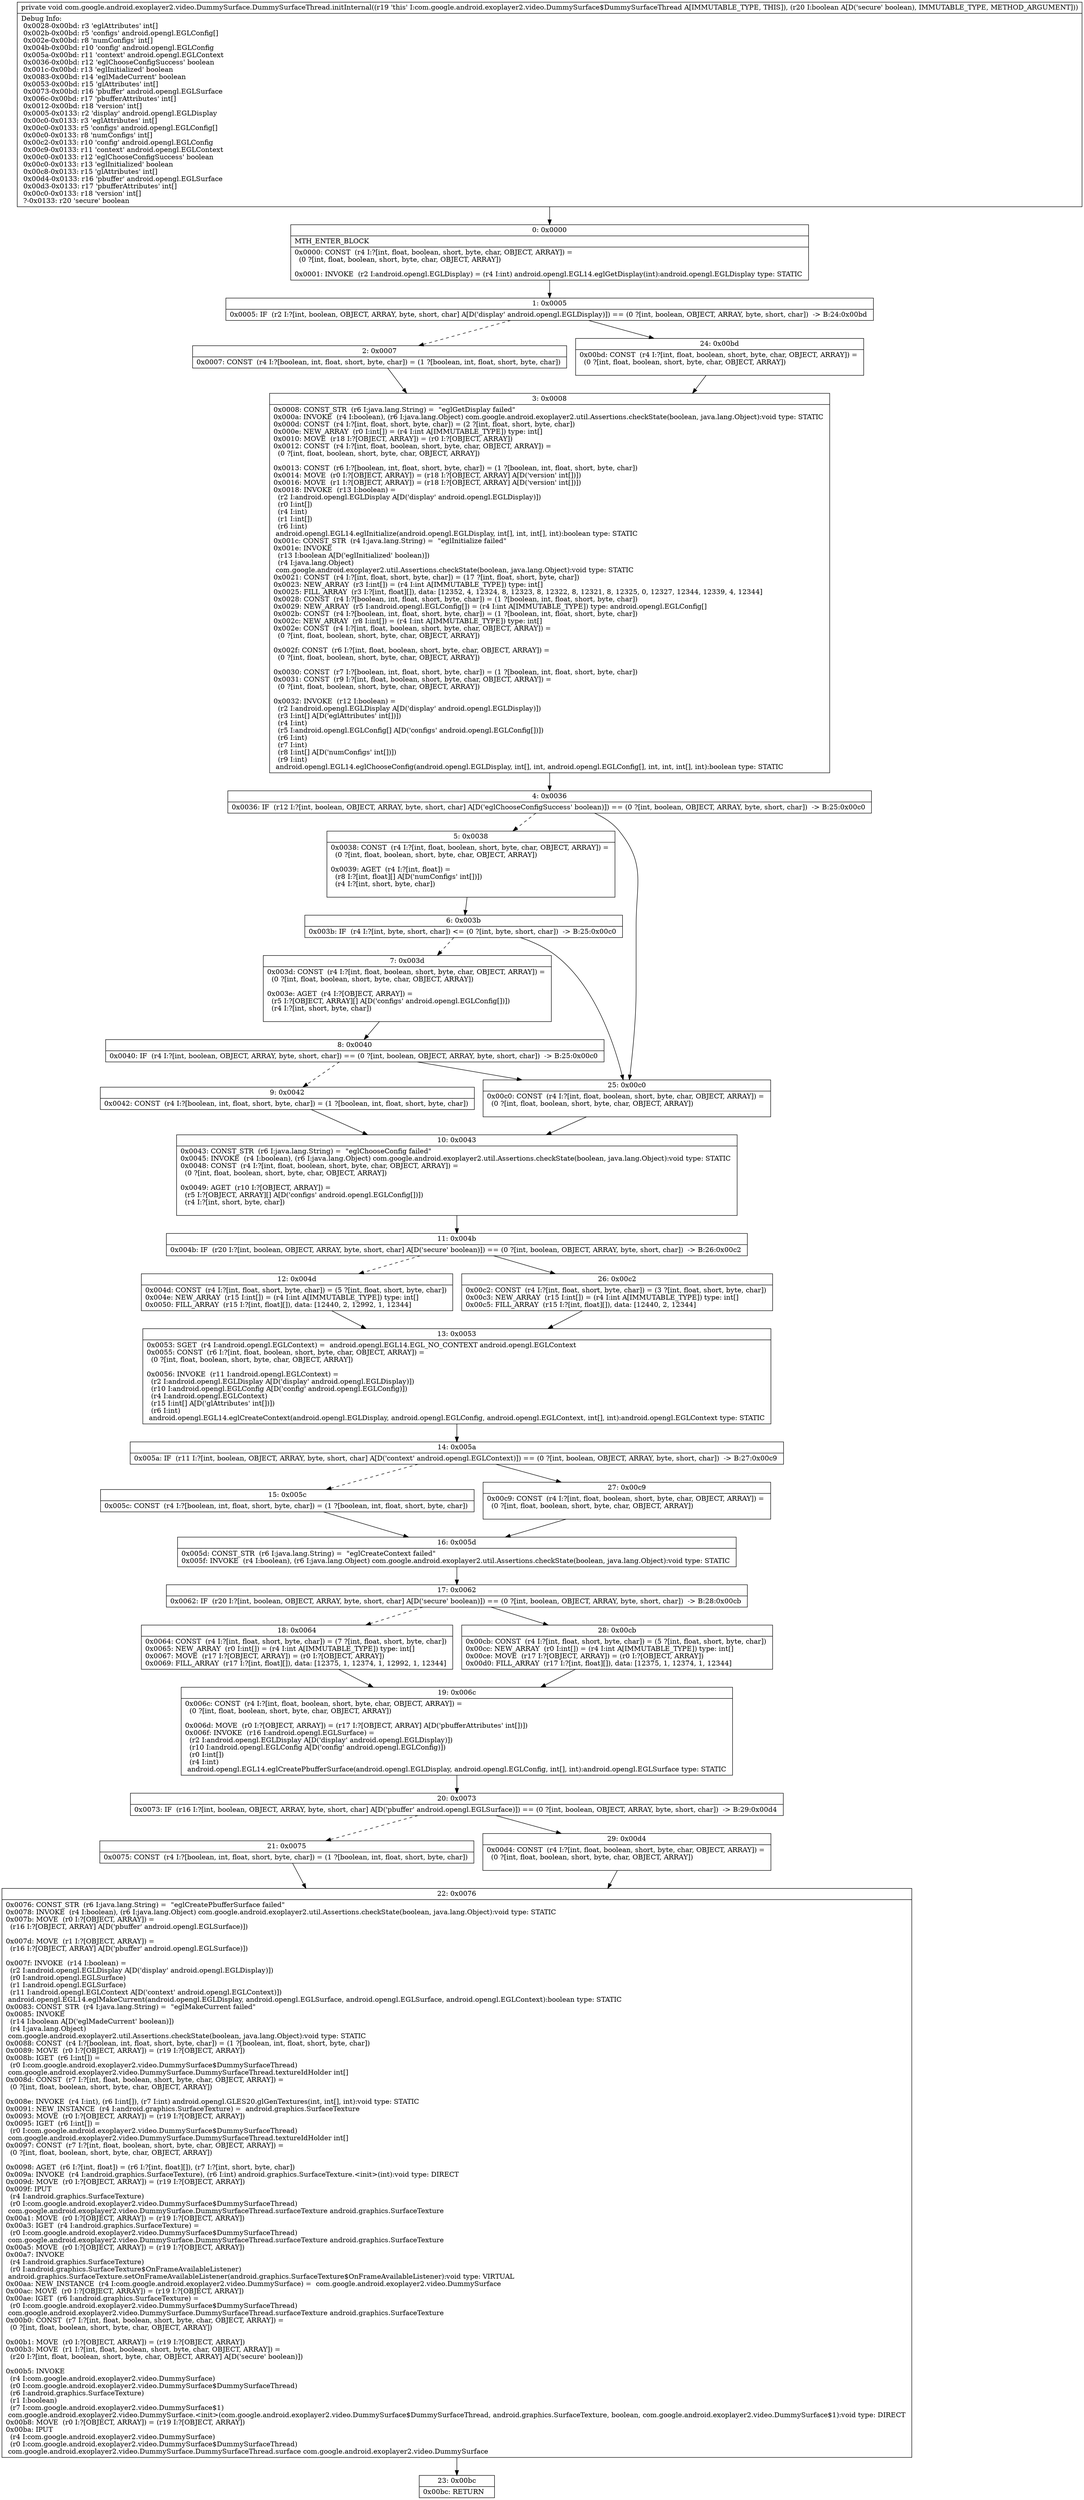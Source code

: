 digraph "CFG forcom.google.android.exoplayer2.video.DummySurface.DummySurfaceThread.initInternal(Z)V" {
Node_0 [shape=record,label="{0\:\ 0x0000|MTH_ENTER_BLOCK\l|0x0000: CONST  (r4 I:?[int, float, boolean, short, byte, char, OBJECT, ARRAY]) = \l  (0 ?[int, float, boolean, short, byte, char, OBJECT, ARRAY])\l \l0x0001: INVOKE  (r2 I:android.opengl.EGLDisplay) = (r4 I:int) android.opengl.EGL14.eglGetDisplay(int):android.opengl.EGLDisplay type: STATIC \l}"];
Node_1 [shape=record,label="{1\:\ 0x0005|0x0005: IF  (r2 I:?[int, boolean, OBJECT, ARRAY, byte, short, char] A[D('display' android.opengl.EGLDisplay)]) == (0 ?[int, boolean, OBJECT, ARRAY, byte, short, char])  \-\> B:24:0x00bd \l}"];
Node_2 [shape=record,label="{2\:\ 0x0007|0x0007: CONST  (r4 I:?[boolean, int, float, short, byte, char]) = (1 ?[boolean, int, float, short, byte, char]) \l}"];
Node_3 [shape=record,label="{3\:\ 0x0008|0x0008: CONST_STR  (r6 I:java.lang.String) =  \"eglGetDisplay failed\" \l0x000a: INVOKE  (r4 I:boolean), (r6 I:java.lang.Object) com.google.android.exoplayer2.util.Assertions.checkState(boolean, java.lang.Object):void type: STATIC \l0x000d: CONST  (r4 I:?[int, float, short, byte, char]) = (2 ?[int, float, short, byte, char]) \l0x000e: NEW_ARRAY  (r0 I:int[]) = (r4 I:int A[IMMUTABLE_TYPE]) type: int[] \l0x0010: MOVE  (r18 I:?[OBJECT, ARRAY]) = (r0 I:?[OBJECT, ARRAY]) \l0x0012: CONST  (r4 I:?[int, float, boolean, short, byte, char, OBJECT, ARRAY]) = \l  (0 ?[int, float, boolean, short, byte, char, OBJECT, ARRAY])\l \l0x0013: CONST  (r6 I:?[boolean, int, float, short, byte, char]) = (1 ?[boolean, int, float, short, byte, char]) \l0x0014: MOVE  (r0 I:?[OBJECT, ARRAY]) = (r18 I:?[OBJECT, ARRAY] A[D('version' int[])]) \l0x0016: MOVE  (r1 I:?[OBJECT, ARRAY]) = (r18 I:?[OBJECT, ARRAY] A[D('version' int[])]) \l0x0018: INVOKE  (r13 I:boolean) = \l  (r2 I:android.opengl.EGLDisplay A[D('display' android.opengl.EGLDisplay)])\l  (r0 I:int[])\l  (r4 I:int)\l  (r1 I:int[])\l  (r6 I:int)\l android.opengl.EGL14.eglInitialize(android.opengl.EGLDisplay, int[], int, int[], int):boolean type: STATIC \l0x001c: CONST_STR  (r4 I:java.lang.String) =  \"eglInitialize failed\" \l0x001e: INVOKE  \l  (r13 I:boolean A[D('eglInitialized' boolean)])\l  (r4 I:java.lang.Object)\l com.google.android.exoplayer2.util.Assertions.checkState(boolean, java.lang.Object):void type: STATIC \l0x0021: CONST  (r4 I:?[int, float, short, byte, char]) = (17 ?[int, float, short, byte, char]) \l0x0023: NEW_ARRAY  (r3 I:int[]) = (r4 I:int A[IMMUTABLE_TYPE]) type: int[] \l0x0025: FILL_ARRAY  (r3 I:?[int, float][]), data: [12352, 4, 12324, 8, 12323, 8, 12322, 8, 12321, 8, 12325, 0, 12327, 12344, 12339, 4, 12344] \l0x0028: CONST  (r4 I:?[boolean, int, float, short, byte, char]) = (1 ?[boolean, int, float, short, byte, char]) \l0x0029: NEW_ARRAY  (r5 I:android.opengl.EGLConfig[]) = (r4 I:int A[IMMUTABLE_TYPE]) type: android.opengl.EGLConfig[] \l0x002b: CONST  (r4 I:?[boolean, int, float, short, byte, char]) = (1 ?[boolean, int, float, short, byte, char]) \l0x002c: NEW_ARRAY  (r8 I:int[]) = (r4 I:int A[IMMUTABLE_TYPE]) type: int[] \l0x002e: CONST  (r4 I:?[int, float, boolean, short, byte, char, OBJECT, ARRAY]) = \l  (0 ?[int, float, boolean, short, byte, char, OBJECT, ARRAY])\l \l0x002f: CONST  (r6 I:?[int, float, boolean, short, byte, char, OBJECT, ARRAY]) = \l  (0 ?[int, float, boolean, short, byte, char, OBJECT, ARRAY])\l \l0x0030: CONST  (r7 I:?[boolean, int, float, short, byte, char]) = (1 ?[boolean, int, float, short, byte, char]) \l0x0031: CONST  (r9 I:?[int, float, boolean, short, byte, char, OBJECT, ARRAY]) = \l  (0 ?[int, float, boolean, short, byte, char, OBJECT, ARRAY])\l \l0x0032: INVOKE  (r12 I:boolean) = \l  (r2 I:android.opengl.EGLDisplay A[D('display' android.opengl.EGLDisplay)])\l  (r3 I:int[] A[D('eglAttributes' int[])])\l  (r4 I:int)\l  (r5 I:android.opengl.EGLConfig[] A[D('configs' android.opengl.EGLConfig[])])\l  (r6 I:int)\l  (r7 I:int)\l  (r8 I:int[] A[D('numConfigs' int[])])\l  (r9 I:int)\l android.opengl.EGL14.eglChooseConfig(android.opengl.EGLDisplay, int[], int, android.opengl.EGLConfig[], int, int, int[], int):boolean type: STATIC \l}"];
Node_4 [shape=record,label="{4\:\ 0x0036|0x0036: IF  (r12 I:?[int, boolean, OBJECT, ARRAY, byte, short, char] A[D('eglChooseConfigSuccess' boolean)]) == (0 ?[int, boolean, OBJECT, ARRAY, byte, short, char])  \-\> B:25:0x00c0 \l}"];
Node_5 [shape=record,label="{5\:\ 0x0038|0x0038: CONST  (r4 I:?[int, float, boolean, short, byte, char, OBJECT, ARRAY]) = \l  (0 ?[int, float, boolean, short, byte, char, OBJECT, ARRAY])\l \l0x0039: AGET  (r4 I:?[int, float]) = \l  (r8 I:?[int, float][] A[D('numConfigs' int[])])\l  (r4 I:?[int, short, byte, char])\l \l}"];
Node_6 [shape=record,label="{6\:\ 0x003b|0x003b: IF  (r4 I:?[int, byte, short, char]) \<= (0 ?[int, byte, short, char])  \-\> B:25:0x00c0 \l}"];
Node_7 [shape=record,label="{7\:\ 0x003d|0x003d: CONST  (r4 I:?[int, float, boolean, short, byte, char, OBJECT, ARRAY]) = \l  (0 ?[int, float, boolean, short, byte, char, OBJECT, ARRAY])\l \l0x003e: AGET  (r4 I:?[OBJECT, ARRAY]) = \l  (r5 I:?[OBJECT, ARRAY][] A[D('configs' android.opengl.EGLConfig[])])\l  (r4 I:?[int, short, byte, char])\l \l}"];
Node_8 [shape=record,label="{8\:\ 0x0040|0x0040: IF  (r4 I:?[int, boolean, OBJECT, ARRAY, byte, short, char]) == (0 ?[int, boolean, OBJECT, ARRAY, byte, short, char])  \-\> B:25:0x00c0 \l}"];
Node_9 [shape=record,label="{9\:\ 0x0042|0x0042: CONST  (r4 I:?[boolean, int, float, short, byte, char]) = (1 ?[boolean, int, float, short, byte, char]) \l}"];
Node_10 [shape=record,label="{10\:\ 0x0043|0x0043: CONST_STR  (r6 I:java.lang.String) =  \"eglChooseConfig failed\" \l0x0045: INVOKE  (r4 I:boolean), (r6 I:java.lang.Object) com.google.android.exoplayer2.util.Assertions.checkState(boolean, java.lang.Object):void type: STATIC \l0x0048: CONST  (r4 I:?[int, float, boolean, short, byte, char, OBJECT, ARRAY]) = \l  (0 ?[int, float, boolean, short, byte, char, OBJECT, ARRAY])\l \l0x0049: AGET  (r10 I:?[OBJECT, ARRAY]) = \l  (r5 I:?[OBJECT, ARRAY][] A[D('configs' android.opengl.EGLConfig[])])\l  (r4 I:?[int, short, byte, char])\l \l}"];
Node_11 [shape=record,label="{11\:\ 0x004b|0x004b: IF  (r20 I:?[int, boolean, OBJECT, ARRAY, byte, short, char] A[D('secure' boolean)]) == (0 ?[int, boolean, OBJECT, ARRAY, byte, short, char])  \-\> B:26:0x00c2 \l}"];
Node_12 [shape=record,label="{12\:\ 0x004d|0x004d: CONST  (r4 I:?[int, float, short, byte, char]) = (5 ?[int, float, short, byte, char]) \l0x004e: NEW_ARRAY  (r15 I:int[]) = (r4 I:int A[IMMUTABLE_TYPE]) type: int[] \l0x0050: FILL_ARRAY  (r15 I:?[int, float][]), data: [12440, 2, 12992, 1, 12344] \l}"];
Node_13 [shape=record,label="{13\:\ 0x0053|0x0053: SGET  (r4 I:android.opengl.EGLContext) =  android.opengl.EGL14.EGL_NO_CONTEXT android.opengl.EGLContext \l0x0055: CONST  (r6 I:?[int, float, boolean, short, byte, char, OBJECT, ARRAY]) = \l  (0 ?[int, float, boolean, short, byte, char, OBJECT, ARRAY])\l \l0x0056: INVOKE  (r11 I:android.opengl.EGLContext) = \l  (r2 I:android.opengl.EGLDisplay A[D('display' android.opengl.EGLDisplay)])\l  (r10 I:android.opengl.EGLConfig A[D('config' android.opengl.EGLConfig)])\l  (r4 I:android.opengl.EGLContext)\l  (r15 I:int[] A[D('glAttributes' int[])])\l  (r6 I:int)\l android.opengl.EGL14.eglCreateContext(android.opengl.EGLDisplay, android.opengl.EGLConfig, android.opengl.EGLContext, int[], int):android.opengl.EGLContext type: STATIC \l}"];
Node_14 [shape=record,label="{14\:\ 0x005a|0x005a: IF  (r11 I:?[int, boolean, OBJECT, ARRAY, byte, short, char] A[D('context' android.opengl.EGLContext)]) == (0 ?[int, boolean, OBJECT, ARRAY, byte, short, char])  \-\> B:27:0x00c9 \l}"];
Node_15 [shape=record,label="{15\:\ 0x005c|0x005c: CONST  (r4 I:?[boolean, int, float, short, byte, char]) = (1 ?[boolean, int, float, short, byte, char]) \l}"];
Node_16 [shape=record,label="{16\:\ 0x005d|0x005d: CONST_STR  (r6 I:java.lang.String) =  \"eglCreateContext failed\" \l0x005f: INVOKE  (r4 I:boolean), (r6 I:java.lang.Object) com.google.android.exoplayer2.util.Assertions.checkState(boolean, java.lang.Object):void type: STATIC \l}"];
Node_17 [shape=record,label="{17\:\ 0x0062|0x0062: IF  (r20 I:?[int, boolean, OBJECT, ARRAY, byte, short, char] A[D('secure' boolean)]) == (0 ?[int, boolean, OBJECT, ARRAY, byte, short, char])  \-\> B:28:0x00cb \l}"];
Node_18 [shape=record,label="{18\:\ 0x0064|0x0064: CONST  (r4 I:?[int, float, short, byte, char]) = (7 ?[int, float, short, byte, char]) \l0x0065: NEW_ARRAY  (r0 I:int[]) = (r4 I:int A[IMMUTABLE_TYPE]) type: int[] \l0x0067: MOVE  (r17 I:?[OBJECT, ARRAY]) = (r0 I:?[OBJECT, ARRAY]) \l0x0069: FILL_ARRAY  (r17 I:?[int, float][]), data: [12375, 1, 12374, 1, 12992, 1, 12344] \l}"];
Node_19 [shape=record,label="{19\:\ 0x006c|0x006c: CONST  (r4 I:?[int, float, boolean, short, byte, char, OBJECT, ARRAY]) = \l  (0 ?[int, float, boolean, short, byte, char, OBJECT, ARRAY])\l \l0x006d: MOVE  (r0 I:?[OBJECT, ARRAY]) = (r17 I:?[OBJECT, ARRAY] A[D('pbufferAttributes' int[])]) \l0x006f: INVOKE  (r16 I:android.opengl.EGLSurface) = \l  (r2 I:android.opengl.EGLDisplay A[D('display' android.opengl.EGLDisplay)])\l  (r10 I:android.opengl.EGLConfig A[D('config' android.opengl.EGLConfig)])\l  (r0 I:int[])\l  (r4 I:int)\l android.opengl.EGL14.eglCreatePbufferSurface(android.opengl.EGLDisplay, android.opengl.EGLConfig, int[], int):android.opengl.EGLSurface type: STATIC \l}"];
Node_20 [shape=record,label="{20\:\ 0x0073|0x0073: IF  (r16 I:?[int, boolean, OBJECT, ARRAY, byte, short, char] A[D('pbuffer' android.opengl.EGLSurface)]) == (0 ?[int, boolean, OBJECT, ARRAY, byte, short, char])  \-\> B:29:0x00d4 \l}"];
Node_21 [shape=record,label="{21\:\ 0x0075|0x0075: CONST  (r4 I:?[boolean, int, float, short, byte, char]) = (1 ?[boolean, int, float, short, byte, char]) \l}"];
Node_22 [shape=record,label="{22\:\ 0x0076|0x0076: CONST_STR  (r6 I:java.lang.String) =  \"eglCreatePbufferSurface failed\" \l0x0078: INVOKE  (r4 I:boolean), (r6 I:java.lang.Object) com.google.android.exoplayer2.util.Assertions.checkState(boolean, java.lang.Object):void type: STATIC \l0x007b: MOVE  (r0 I:?[OBJECT, ARRAY]) = \l  (r16 I:?[OBJECT, ARRAY] A[D('pbuffer' android.opengl.EGLSurface)])\l \l0x007d: MOVE  (r1 I:?[OBJECT, ARRAY]) = \l  (r16 I:?[OBJECT, ARRAY] A[D('pbuffer' android.opengl.EGLSurface)])\l \l0x007f: INVOKE  (r14 I:boolean) = \l  (r2 I:android.opengl.EGLDisplay A[D('display' android.opengl.EGLDisplay)])\l  (r0 I:android.opengl.EGLSurface)\l  (r1 I:android.opengl.EGLSurface)\l  (r11 I:android.opengl.EGLContext A[D('context' android.opengl.EGLContext)])\l android.opengl.EGL14.eglMakeCurrent(android.opengl.EGLDisplay, android.opengl.EGLSurface, android.opengl.EGLSurface, android.opengl.EGLContext):boolean type: STATIC \l0x0083: CONST_STR  (r4 I:java.lang.String) =  \"eglMakeCurrent failed\" \l0x0085: INVOKE  \l  (r14 I:boolean A[D('eglMadeCurrent' boolean)])\l  (r4 I:java.lang.Object)\l com.google.android.exoplayer2.util.Assertions.checkState(boolean, java.lang.Object):void type: STATIC \l0x0088: CONST  (r4 I:?[boolean, int, float, short, byte, char]) = (1 ?[boolean, int, float, short, byte, char]) \l0x0089: MOVE  (r0 I:?[OBJECT, ARRAY]) = (r19 I:?[OBJECT, ARRAY]) \l0x008b: IGET  (r6 I:int[]) = \l  (r0 I:com.google.android.exoplayer2.video.DummySurface$DummySurfaceThread)\l com.google.android.exoplayer2.video.DummySurface.DummySurfaceThread.textureIdHolder int[] \l0x008d: CONST  (r7 I:?[int, float, boolean, short, byte, char, OBJECT, ARRAY]) = \l  (0 ?[int, float, boolean, short, byte, char, OBJECT, ARRAY])\l \l0x008e: INVOKE  (r4 I:int), (r6 I:int[]), (r7 I:int) android.opengl.GLES20.glGenTextures(int, int[], int):void type: STATIC \l0x0091: NEW_INSTANCE  (r4 I:android.graphics.SurfaceTexture) =  android.graphics.SurfaceTexture \l0x0093: MOVE  (r0 I:?[OBJECT, ARRAY]) = (r19 I:?[OBJECT, ARRAY]) \l0x0095: IGET  (r6 I:int[]) = \l  (r0 I:com.google.android.exoplayer2.video.DummySurface$DummySurfaceThread)\l com.google.android.exoplayer2.video.DummySurface.DummySurfaceThread.textureIdHolder int[] \l0x0097: CONST  (r7 I:?[int, float, boolean, short, byte, char, OBJECT, ARRAY]) = \l  (0 ?[int, float, boolean, short, byte, char, OBJECT, ARRAY])\l \l0x0098: AGET  (r6 I:?[int, float]) = (r6 I:?[int, float][]), (r7 I:?[int, short, byte, char]) \l0x009a: INVOKE  (r4 I:android.graphics.SurfaceTexture), (r6 I:int) android.graphics.SurfaceTexture.\<init\>(int):void type: DIRECT \l0x009d: MOVE  (r0 I:?[OBJECT, ARRAY]) = (r19 I:?[OBJECT, ARRAY]) \l0x009f: IPUT  \l  (r4 I:android.graphics.SurfaceTexture)\l  (r0 I:com.google.android.exoplayer2.video.DummySurface$DummySurfaceThread)\l com.google.android.exoplayer2.video.DummySurface.DummySurfaceThread.surfaceTexture android.graphics.SurfaceTexture \l0x00a1: MOVE  (r0 I:?[OBJECT, ARRAY]) = (r19 I:?[OBJECT, ARRAY]) \l0x00a3: IGET  (r4 I:android.graphics.SurfaceTexture) = \l  (r0 I:com.google.android.exoplayer2.video.DummySurface$DummySurfaceThread)\l com.google.android.exoplayer2.video.DummySurface.DummySurfaceThread.surfaceTexture android.graphics.SurfaceTexture \l0x00a5: MOVE  (r0 I:?[OBJECT, ARRAY]) = (r19 I:?[OBJECT, ARRAY]) \l0x00a7: INVOKE  \l  (r4 I:android.graphics.SurfaceTexture)\l  (r0 I:android.graphics.SurfaceTexture$OnFrameAvailableListener)\l android.graphics.SurfaceTexture.setOnFrameAvailableListener(android.graphics.SurfaceTexture$OnFrameAvailableListener):void type: VIRTUAL \l0x00aa: NEW_INSTANCE  (r4 I:com.google.android.exoplayer2.video.DummySurface) =  com.google.android.exoplayer2.video.DummySurface \l0x00ac: MOVE  (r0 I:?[OBJECT, ARRAY]) = (r19 I:?[OBJECT, ARRAY]) \l0x00ae: IGET  (r6 I:android.graphics.SurfaceTexture) = \l  (r0 I:com.google.android.exoplayer2.video.DummySurface$DummySurfaceThread)\l com.google.android.exoplayer2.video.DummySurface.DummySurfaceThread.surfaceTexture android.graphics.SurfaceTexture \l0x00b0: CONST  (r7 I:?[int, float, boolean, short, byte, char, OBJECT, ARRAY]) = \l  (0 ?[int, float, boolean, short, byte, char, OBJECT, ARRAY])\l \l0x00b1: MOVE  (r0 I:?[OBJECT, ARRAY]) = (r19 I:?[OBJECT, ARRAY]) \l0x00b3: MOVE  (r1 I:?[int, float, boolean, short, byte, char, OBJECT, ARRAY]) = \l  (r20 I:?[int, float, boolean, short, byte, char, OBJECT, ARRAY] A[D('secure' boolean)])\l \l0x00b5: INVOKE  \l  (r4 I:com.google.android.exoplayer2.video.DummySurface)\l  (r0 I:com.google.android.exoplayer2.video.DummySurface$DummySurfaceThread)\l  (r6 I:android.graphics.SurfaceTexture)\l  (r1 I:boolean)\l  (r7 I:com.google.android.exoplayer2.video.DummySurface$1)\l com.google.android.exoplayer2.video.DummySurface.\<init\>(com.google.android.exoplayer2.video.DummySurface$DummySurfaceThread, android.graphics.SurfaceTexture, boolean, com.google.android.exoplayer2.video.DummySurface$1):void type: DIRECT \l0x00b8: MOVE  (r0 I:?[OBJECT, ARRAY]) = (r19 I:?[OBJECT, ARRAY]) \l0x00ba: IPUT  \l  (r4 I:com.google.android.exoplayer2.video.DummySurface)\l  (r0 I:com.google.android.exoplayer2.video.DummySurface$DummySurfaceThread)\l com.google.android.exoplayer2.video.DummySurface.DummySurfaceThread.surface com.google.android.exoplayer2.video.DummySurface \l}"];
Node_23 [shape=record,label="{23\:\ 0x00bc|0x00bc: RETURN   \l}"];
Node_24 [shape=record,label="{24\:\ 0x00bd|0x00bd: CONST  (r4 I:?[int, float, boolean, short, byte, char, OBJECT, ARRAY]) = \l  (0 ?[int, float, boolean, short, byte, char, OBJECT, ARRAY])\l \l}"];
Node_25 [shape=record,label="{25\:\ 0x00c0|0x00c0: CONST  (r4 I:?[int, float, boolean, short, byte, char, OBJECT, ARRAY]) = \l  (0 ?[int, float, boolean, short, byte, char, OBJECT, ARRAY])\l \l}"];
Node_26 [shape=record,label="{26\:\ 0x00c2|0x00c2: CONST  (r4 I:?[int, float, short, byte, char]) = (3 ?[int, float, short, byte, char]) \l0x00c3: NEW_ARRAY  (r15 I:int[]) = (r4 I:int A[IMMUTABLE_TYPE]) type: int[] \l0x00c5: FILL_ARRAY  (r15 I:?[int, float][]), data: [12440, 2, 12344] \l}"];
Node_27 [shape=record,label="{27\:\ 0x00c9|0x00c9: CONST  (r4 I:?[int, float, boolean, short, byte, char, OBJECT, ARRAY]) = \l  (0 ?[int, float, boolean, short, byte, char, OBJECT, ARRAY])\l \l}"];
Node_28 [shape=record,label="{28\:\ 0x00cb|0x00cb: CONST  (r4 I:?[int, float, short, byte, char]) = (5 ?[int, float, short, byte, char]) \l0x00cc: NEW_ARRAY  (r0 I:int[]) = (r4 I:int A[IMMUTABLE_TYPE]) type: int[] \l0x00ce: MOVE  (r17 I:?[OBJECT, ARRAY]) = (r0 I:?[OBJECT, ARRAY]) \l0x00d0: FILL_ARRAY  (r17 I:?[int, float][]), data: [12375, 1, 12374, 1, 12344] \l}"];
Node_29 [shape=record,label="{29\:\ 0x00d4|0x00d4: CONST  (r4 I:?[int, float, boolean, short, byte, char, OBJECT, ARRAY]) = \l  (0 ?[int, float, boolean, short, byte, char, OBJECT, ARRAY])\l \l}"];
MethodNode[shape=record,label="{private void com.google.android.exoplayer2.video.DummySurface.DummySurfaceThread.initInternal((r19 'this' I:com.google.android.exoplayer2.video.DummySurface$DummySurfaceThread A[IMMUTABLE_TYPE, THIS]), (r20 I:boolean A[D('secure' boolean), IMMUTABLE_TYPE, METHOD_ARGUMENT]))  | Debug Info:\l  0x0028\-0x00bd: r3 'eglAttributes' int[]\l  0x002b\-0x00bd: r5 'configs' android.opengl.EGLConfig[]\l  0x002e\-0x00bd: r8 'numConfigs' int[]\l  0x004b\-0x00bd: r10 'config' android.opengl.EGLConfig\l  0x005a\-0x00bd: r11 'context' android.opengl.EGLContext\l  0x0036\-0x00bd: r12 'eglChooseConfigSuccess' boolean\l  0x001c\-0x00bd: r13 'eglInitialized' boolean\l  0x0083\-0x00bd: r14 'eglMadeCurrent' boolean\l  0x0053\-0x00bd: r15 'glAttributes' int[]\l  0x0073\-0x00bd: r16 'pbuffer' android.opengl.EGLSurface\l  0x006c\-0x00bd: r17 'pbufferAttributes' int[]\l  0x0012\-0x00bd: r18 'version' int[]\l  0x0005\-0x0133: r2 'display' android.opengl.EGLDisplay\l  0x00c0\-0x0133: r3 'eglAttributes' int[]\l  0x00c0\-0x0133: r5 'configs' android.opengl.EGLConfig[]\l  0x00c0\-0x0133: r8 'numConfigs' int[]\l  0x00c2\-0x0133: r10 'config' android.opengl.EGLConfig\l  0x00c9\-0x0133: r11 'context' android.opengl.EGLContext\l  0x00c0\-0x0133: r12 'eglChooseConfigSuccess' boolean\l  0x00c0\-0x0133: r13 'eglInitialized' boolean\l  0x00c8\-0x0133: r15 'glAttributes' int[]\l  0x00d4\-0x0133: r16 'pbuffer' android.opengl.EGLSurface\l  0x00d3\-0x0133: r17 'pbufferAttributes' int[]\l  0x00c0\-0x0133: r18 'version' int[]\l  ?\-0x0133: r20 'secure' boolean\l}"];
MethodNode -> Node_0;
Node_0 -> Node_1;
Node_1 -> Node_2[style=dashed];
Node_1 -> Node_24;
Node_2 -> Node_3;
Node_3 -> Node_4;
Node_4 -> Node_5[style=dashed];
Node_4 -> Node_25;
Node_5 -> Node_6;
Node_6 -> Node_7[style=dashed];
Node_6 -> Node_25;
Node_7 -> Node_8;
Node_8 -> Node_9[style=dashed];
Node_8 -> Node_25;
Node_9 -> Node_10;
Node_10 -> Node_11;
Node_11 -> Node_12[style=dashed];
Node_11 -> Node_26;
Node_12 -> Node_13;
Node_13 -> Node_14;
Node_14 -> Node_15[style=dashed];
Node_14 -> Node_27;
Node_15 -> Node_16;
Node_16 -> Node_17;
Node_17 -> Node_18[style=dashed];
Node_17 -> Node_28;
Node_18 -> Node_19;
Node_19 -> Node_20;
Node_20 -> Node_21[style=dashed];
Node_20 -> Node_29;
Node_21 -> Node_22;
Node_22 -> Node_23;
Node_24 -> Node_3;
Node_25 -> Node_10;
Node_26 -> Node_13;
Node_27 -> Node_16;
Node_28 -> Node_19;
Node_29 -> Node_22;
}


